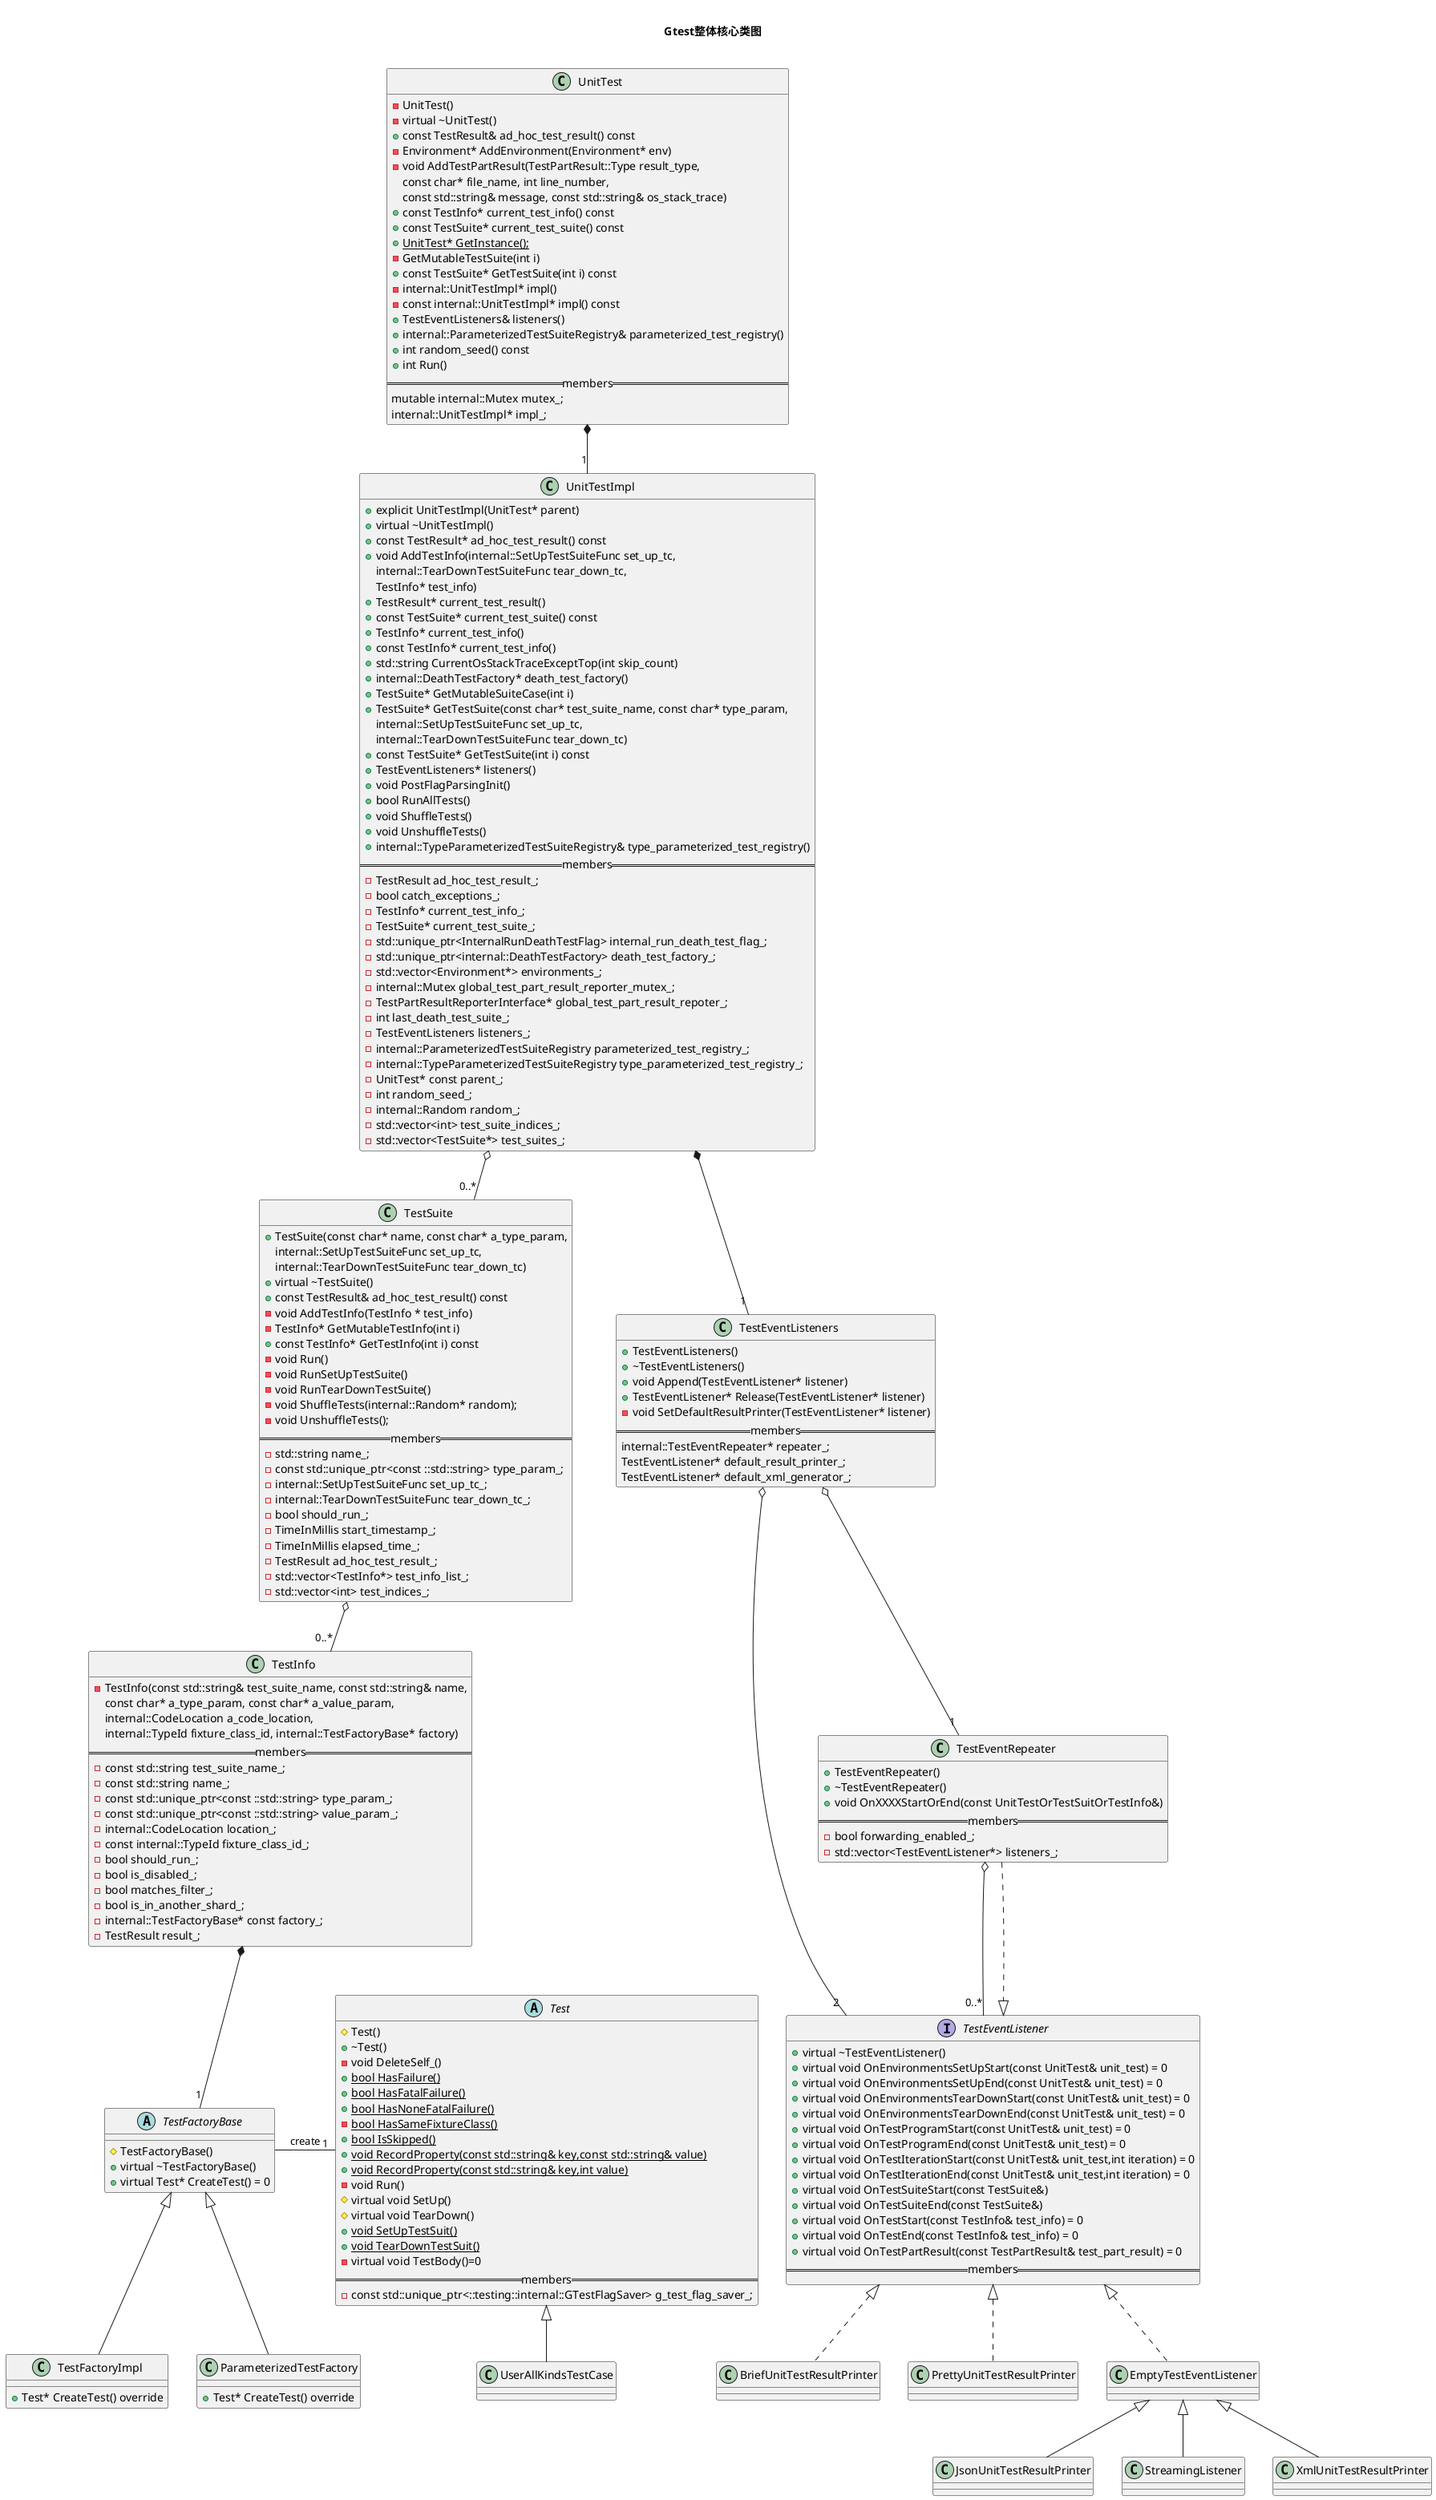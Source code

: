 @startuml
'https://plantuml.com/class-diagram

title

<b>Gtest整体核心类图

end title


class UnitTest {
    - UnitTest()
    - virtual ~UnitTest()
    + const TestResult& ad_hoc_test_result() const
    - Environment* AddEnvironment(Environment* env)
    - void AddTestPartResult(TestPartResult::Type result_type,
             const char* file_name, int line_number,
             const std::string& message, const std::string& os_stack_trace)
    + const TestInfo* current_test_info() const
    + const TestSuite* current_test_suite() const
    + {static} UnitTest* GetInstance();
    - GetMutableTestSuite(int i)
    + const TestSuite* GetTestSuite(int i) const
    - internal::UnitTestImpl* impl()
    - const internal::UnitTestImpl* impl() const
    + TestEventListeners& listeners()
    + internal::ParameterizedTestSuiteRegistry& parameterized_test_registry()
    + int random_seed() const
    + int Run()
    ==members==
    mutable internal::Mutex mutex_;
    internal::UnitTestImpl* impl_;
}

class UnitTestImpl{
    + explicit UnitTestImpl(UnitTest* parent)
    + virtual ~UnitTestImpl()
    + const TestResult* ad_hoc_test_result() const
    + void AddTestInfo(internal::SetUpTestSuiteFunc set_up_tc,
        internal::TearDownTestSuiteFunc tear_down_tc,
        TestInfo* test_info)
    + TestResult* current_test_result()
    + const TestSuite* current_test_suite() const
    + TestInfo* current_test_info()
    + const TestInfo* current_test_info()
    + std::string CurrentOsStackTraceExceptTop(int skip_count)
    + internal::DeathTestFactory* death_test_factory()
    + TestSuite* GetMutableSuiteCase(int i)
    + TestSuite* GetTestSuite(const char* test_suite_name, const char* type_param,
            internal::SetUpTestSuiteFunc set_up_tc,
            internal::TearDownTestSuiteFunc tear_down_tc)
    + const TestSuite* GetTestSuite(int i) const
    + TestEventListeners* listeners()
    + void PostFlagParsingInit()
    + bool RunAllTests()
    + void ShuffleTests()
    + void UnshuffleTests()
    + internal::TypeParameterizedTestSuiteRegistry& type_parameterized_test_registry()
    ==members==
    - TestResult ad_hoc_test_result_;
    - bool catch_exceptions_;
    - TestInfo* current_test_info_;
    - TestSuite* current_test_suite_;
    - std::unique_ptr<InternalRunDeathTestFlag> internal_run_death_test_flag_;
    - std::unique_ptr<internal::DeathTestFactory> death_test_factory_;
    - std::vector<Environment*> environments_;
    - internal::Mutex global_test_part_result_reporter_mutex_;
    - TestPartResultReporterInterface* global_test_part_result_repoter_;
    - int last_death_test_suite_;
    - TestEventListeners listeners_;
    - internal::ParameterizedTestSuiteRegistry parameterized_test_registry_;
    - internal::TypeParameterizedTestSuiteRegistry type_parameterized_test_registry_;
    - UnitTest* const parent_;
    - int random_seed_;
    - internal::Random random_;
    - std::vector<int> test_suite_indices_;
    - std::vector<TestSuite*> test_suites_;
}


class TestSuite{
    + TestSuite(const char* name, const char* a_type_param,
          internal::SetUpTestSuiteFunc set_up_tc,
          internal::TearDownTestSuiteFunc tear_down_tc)
    + virtual ~TestSuite()
    + const TestResult& ad_hoc_test_result() const
    - void AddTestInfo(TestInfo * test_info)
    - TestInfo* GetMutableTestInfo(int i)
    + const TestInfo* GetTestInfo(int i) const
    - void Run()
    - void RunSetUpTestSuite()
    - void RunTearDownTestSuite()
    - void ShuffleTests(internal::Random* random);
    - void UnshuffleTests();
    ==members==
    - std::string name_;
    - const std::unique_ptr<const ::std::string> type_param_;
    - internal::SetUpTestSuiteFunc set_up_tc_;
    - internal::TearDownTestSuiteFunc tear_down_tc_;
    - bool should_run_;
    - TimeInMillis start_timestamp_;
    - TimeInMillis elapsed_time_;
    - TestResult ad_hoc_test_result_;
    - std::vector<TestInfo*> test_info_list_;
    - std::vector<int> test_indices_;
 }

class TestInfo{
    - TestInfo(const std::string& test_suite_name, const std::string& name,
            const char* a_type_param, const char* a_value_param,
            internal::CodeLocation a_code_location,
            internal::TypeId fixture_class_id, internal::TestFactoryBase* factory)
    ==members==
    - const std::string test_suite_name_;
    - const std::string name_;
    - const std::unique_ptr<const ::std::string> type_param_;
    - const std::unique_ptr<const ::std::string> value_param_;
    - internal::CodeLocation location_;
    - const internal::TypeId fixture_class_id_;
    - bool should_run_;
    - bool is_disabled_;
    - bool matches_filter_;
    - bool is_in_another_shard_;
    - internal::TestFactoryBase* const factory_;
    - TestResult result_;
}

abstract class TestFactoryBase{
    # TestFactoryBase()
    + virtual ~TestFactoryBase()
    + virtual Test* CreateTest() = 0
}
class TestFactoryImpl{
    + Test* CreateTest() override
}

class ParameterizedTestFactory{
    + Test* CreateTest() override
}

abstract class Test{
    # Test()
    + ~Test()
    - void DeleteSelf_()
    + {static} bool HasFailure()
    + {static} bool HasFatalFailure()
    + {static} bool HasNoneFatalFailure()
    - {static} bool HasSameFixtureClass()
    + {static} bool IsSkipped()
    + {static} void RecordProperty(const std::string& key,const std::string& value)
    + {static} void RecordProperty(const std::string& key,int value)
    - void Run()
    # virtual void SetUp()
    # virtual void TearDown()
    + {static} void SetUpTestSuit()
    + {static} void TearDownTestSuit()
    - virtual void TestBody()=0
    ==members==
    - const std::unique_ptr<::testing::internal::GTestFlagSaver> g_test_flag_saver_;
}

class UserAllKindsTestCase

class TestEventListeners{
    + TestEventListeners()
    + ~TestEventListeners()
    + void Append(TestEventListener* listener)
    + TestEventListener* Release(TestEventListener* listener)
    - void SetDefaultResultPrinter(TestEventListener* listener)
    ==members==
    internal::TestEventRepeater* repeater_;
    TestEventListener* default_result_printer_;
    TestEventListener* default_xml_generator_;
}

class TestEventRepeater{
    + TestEventRepeater()
    + ~TestEventRepeater()
    + void OnXXXXStartOrEnd(const UnitTestOrTestSuitOrTestInfo&)
    ==members==
    - bool forwarding_enabled_;
    - std::vector<TestEventListener*> listeners_;
}

interface TestEventListener{
    + virtual ~TestEventListener()
    + virtual void OnEnvironmentsSetUpStart(const UnitTest& unit_test) = 0
    + virtual void OnEnvironmentsSetUpEnd(const UnitTest& unit_test) = 0
    + virtual void OnEnvironmentsTearDownStart(const UnitTest& unit_test) = 0
    + virtual void OnEnvironmentsTearDownEnd(const UnitTest& unit_test) = 0
    + virtual void OnTestProgramStart(const UnitTest& unit_test) = 0
    + virtual void OnTestProgramEnd(const UnitTest& unit_test) = 0
    + virtual void OnTestIterationStart(const UnitTest& unit_test,int iteration) = 0
    + virtual void OnTestIterationEnd(const UnitTest& unit_test,int iteration) = 0
    + virtual void OnTestSuiteStart(const TestSuite&)
    + virtual void OnTestSuiteEnd(const TestSuite&)
    + virtual void OnTestStart(const TestInfo& test_info) = 0
    + virtual void OnTestEnd(const TestInfo& test_info) = 0
    + virtual void OnTestPartResult(const TestPartResult& test_part_result) = 0
    ==members==
}
class BriefUnitTestResultPrinter implements TestEventListener
class PrettyUnitTestResultPrinter implements TestEventListener
class EmptyTestEventListener implements TestEventListener
class JsonUnitTestResultPrinter extends EmptyTestEventListener
class StreamingListener extends EmptyTestEventListener
class XmlUnitTestResultPrinter extends EmptyTestEventListener

UnitTest *-- "1" UnitTestImpl
UnitTestImpl o-- "0..*" TestSuite
TestSuite  o-- "0..*" TestInfo
TestInfo *-d- "1" TestFactoryBase
TestFactoryBase -r- "   1" Test: create
UserAllKindsTestCase -up-|> Test
TestFactoryImpl -u-|> TestFactoryBase
ParameterizedTestFactory -u-|> TestFactoryBase

UnitTestImpl *-- "1" TestEventListeners
TestEventListeners o-- "1" TestEventRepeater
TestEventListeners o-- "2" TestEventListener
TestEventRepeater o-- "0..*" TestEventListener
TestEventRepeater ..|>  TestEventListener



@enduml